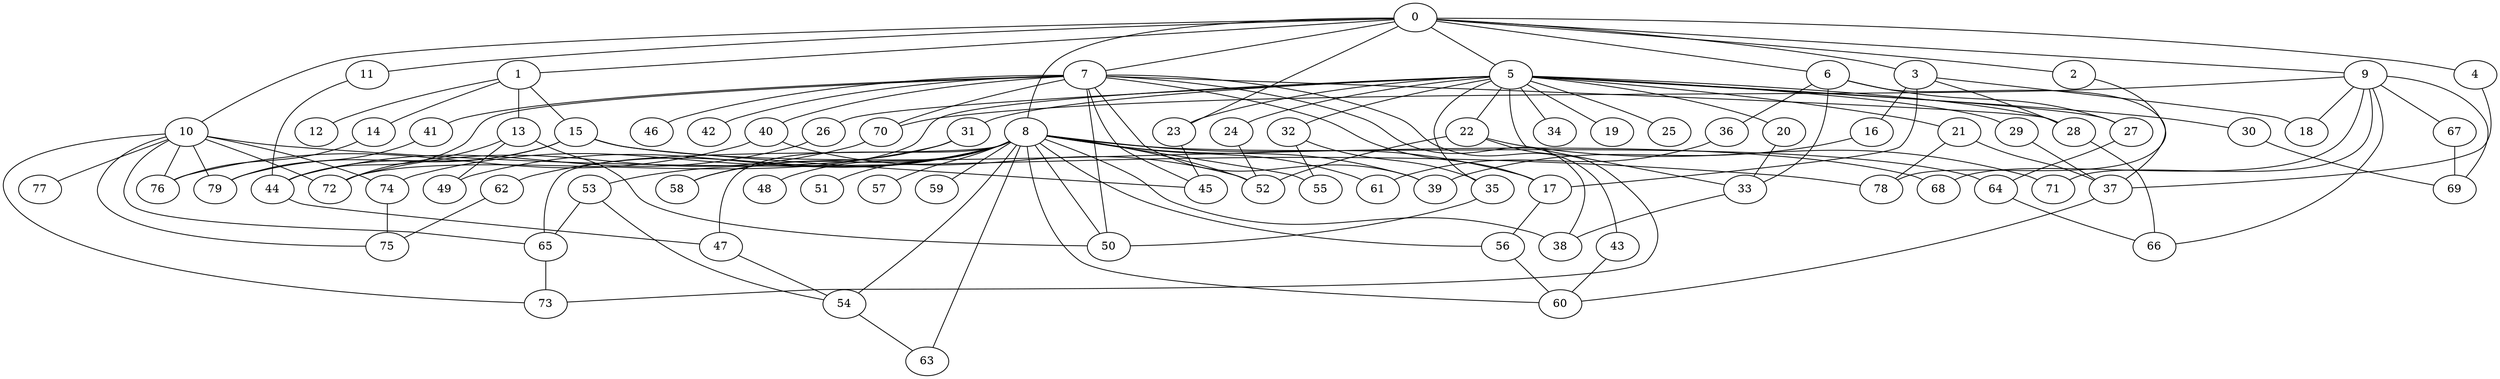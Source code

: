 
graph graphname {
    0 -- 1
0 -- 2
0 -- 3
0 -- 4
0 -- 5
0 -- 6
0 -- 7
0 -- 8
0 -- 9
0 -- 10
0 -- 11
0 -- 23
1 -- 12
1 -- 13
1 -- 14
1 -- 15
2 -- 78
3 -- 16
3 -- 18
3 -- 17
3 -- 28
4 -- 37
5 -- 32
5 -- 34
5 -- 35
5 -- 33
5 -- 19
5 -- 20
5 -- 21
5 -- 22
5 -- 23
5 -- 24
5 -- 25
5 -- 26
5 -- 27
5 -- 28
5 -- 29
5 -- 30
5 -- 31
5 -- 72
6 -- 36
6 -- 37
6 -- 33
6 -- 27
7 -- 38
7 -- 39
7 -- 40
7 -- 41
7 -- 42
7 -- 43
7 -- 44
7 -- 45
7 -- 46
7 -- 50
7 -- 28
7 -- 70
7 -- 17
8 -- 64
8 -- 65
8 -- 47
8 -- 48
8 -- 49
8 -- 50
8 -- 51
8 -- 52
8 -- 53
8 -- 54
8 -- 55
8 -- 56
8 -- 57
8 -- 58
8 -- 59
8 -- 60
8 -- 61
8 -- 62
8 -- 63
8 -- 17
8 -- 38
8 -- 39
9 -- 66
9 -- 67
9 -- 68
9 -- 69
9 -- 70
9 -- 71
9 -- 18
10 -- 72
10 -- 73
10 -- 74
10 -- 75
10 -- 76
10 -- 77
10 -- 78
10 -- 79
10 -- 65
11 -- 44
13 -- 50
13 -- 49
13 -- 72
14 -- 76
15 -- 44
15 -- 68
15 -- 45
15 -- 79
16 -- 39
17 -- 56
20 -- 33
21 -- 78
21 -- 37
22 -- 52
22 -- 73
22 -- 71
23 -- 45
24 -- 52
26 -- 44
27 -- 64
28 -- 66
29 -- 37
30 -- 69
31 -- 74
31 -- 58
32 -- 55
32 -- 35
33 -- 38
35 -- 50
36 -- 61
37 -- 60
40 -- 52
40 -- 76
41 -- 79
43 -- 60
44 -- 47
47 -- 54
53 -- 65
53 -- 54
54 -- 63
56 -- 60
62 -- 75
64 -- 66
65 -- 73
67 -- 69
70 -- 72
74 -- 75

}
